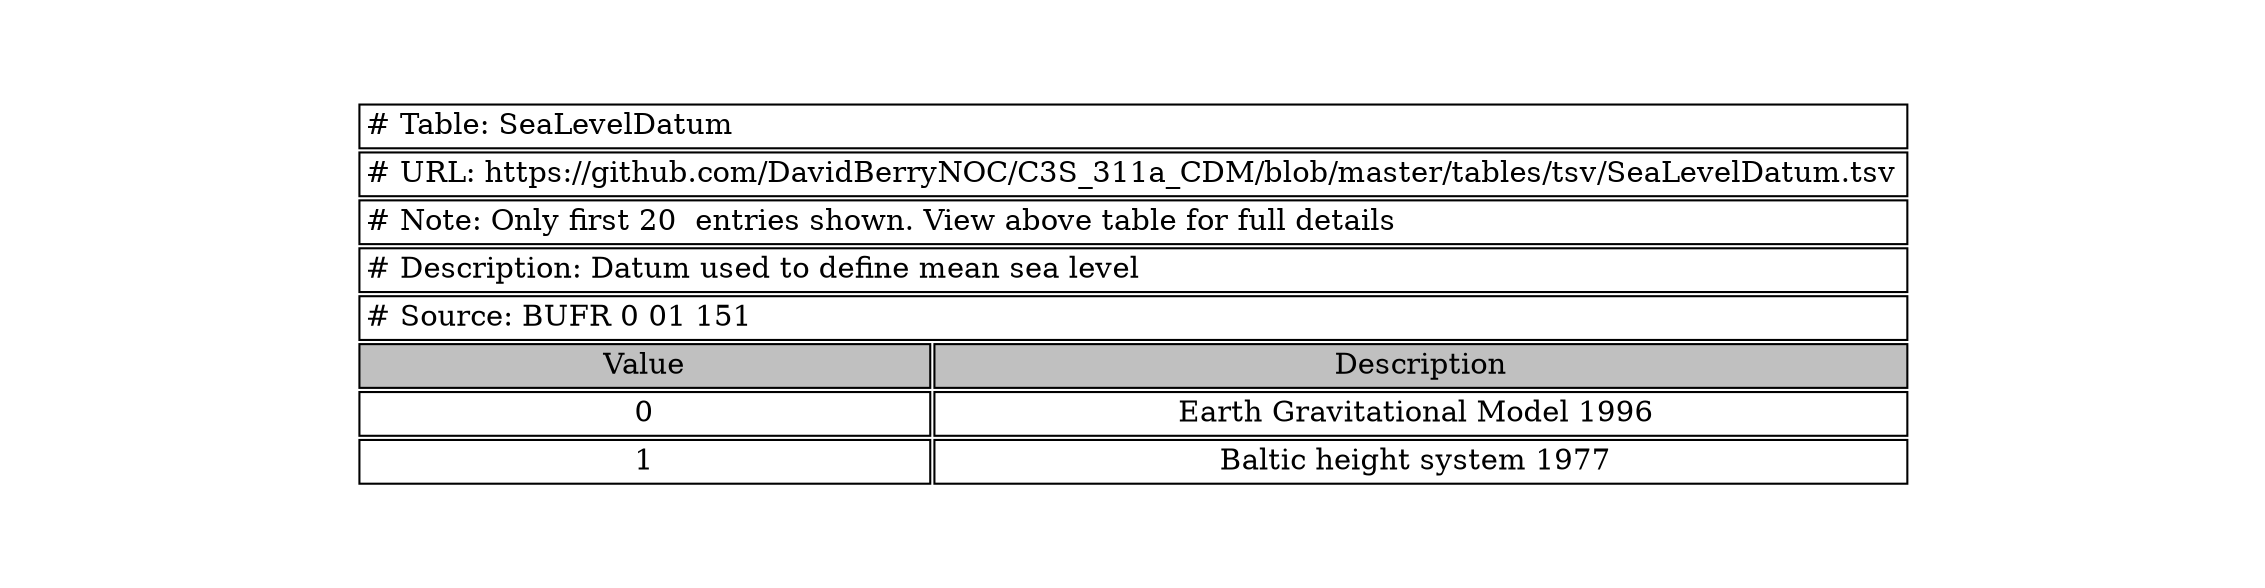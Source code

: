 digraph SeaLevelDatum {
node [color=white]
SeaLevelDatum [label=<<TABLE BORDER="0" CELLBORDER="1" CELLSPACING="2" COLOR="BLACK">
<TR><TD COLSPAN="2" ALIGN="left" PORT="head"># Table: SeaLevelDatum</TD></TR>
<TR><TD COLSPAN="2" ALIGN="left"># URL: https://github.com/DavidBerryNOC/C3S_311a_CDM/blob/master/tables/tsv/SeaLevelDatum.tsv</TD></TR>
<TR><TD COLSPAN="2" ALIGN="left"># Note: Only first 20  entries shown. View above table for full details</TD></TR>
<TR><TD ALIGN="left" COLSPAN="2"># Description: Datum used to define mean sea level</TD></TR>
<TR><TD ALIGN="left" COLSPAN="2"># Source: BUFR 0 01 151</TD></TR>
<TR><TD BGCOLOR="GRAY">Value</TD><TD BGCOLOR="GRAY">Description</TD></TR>
<TR><TD>0</TD><TD>Earth Gravitational Model 1996 </TD></TR>
<TR><TD>1</TD><TD>Baltic height system 1977 </TD></TR>
</TABLE>>];
}
